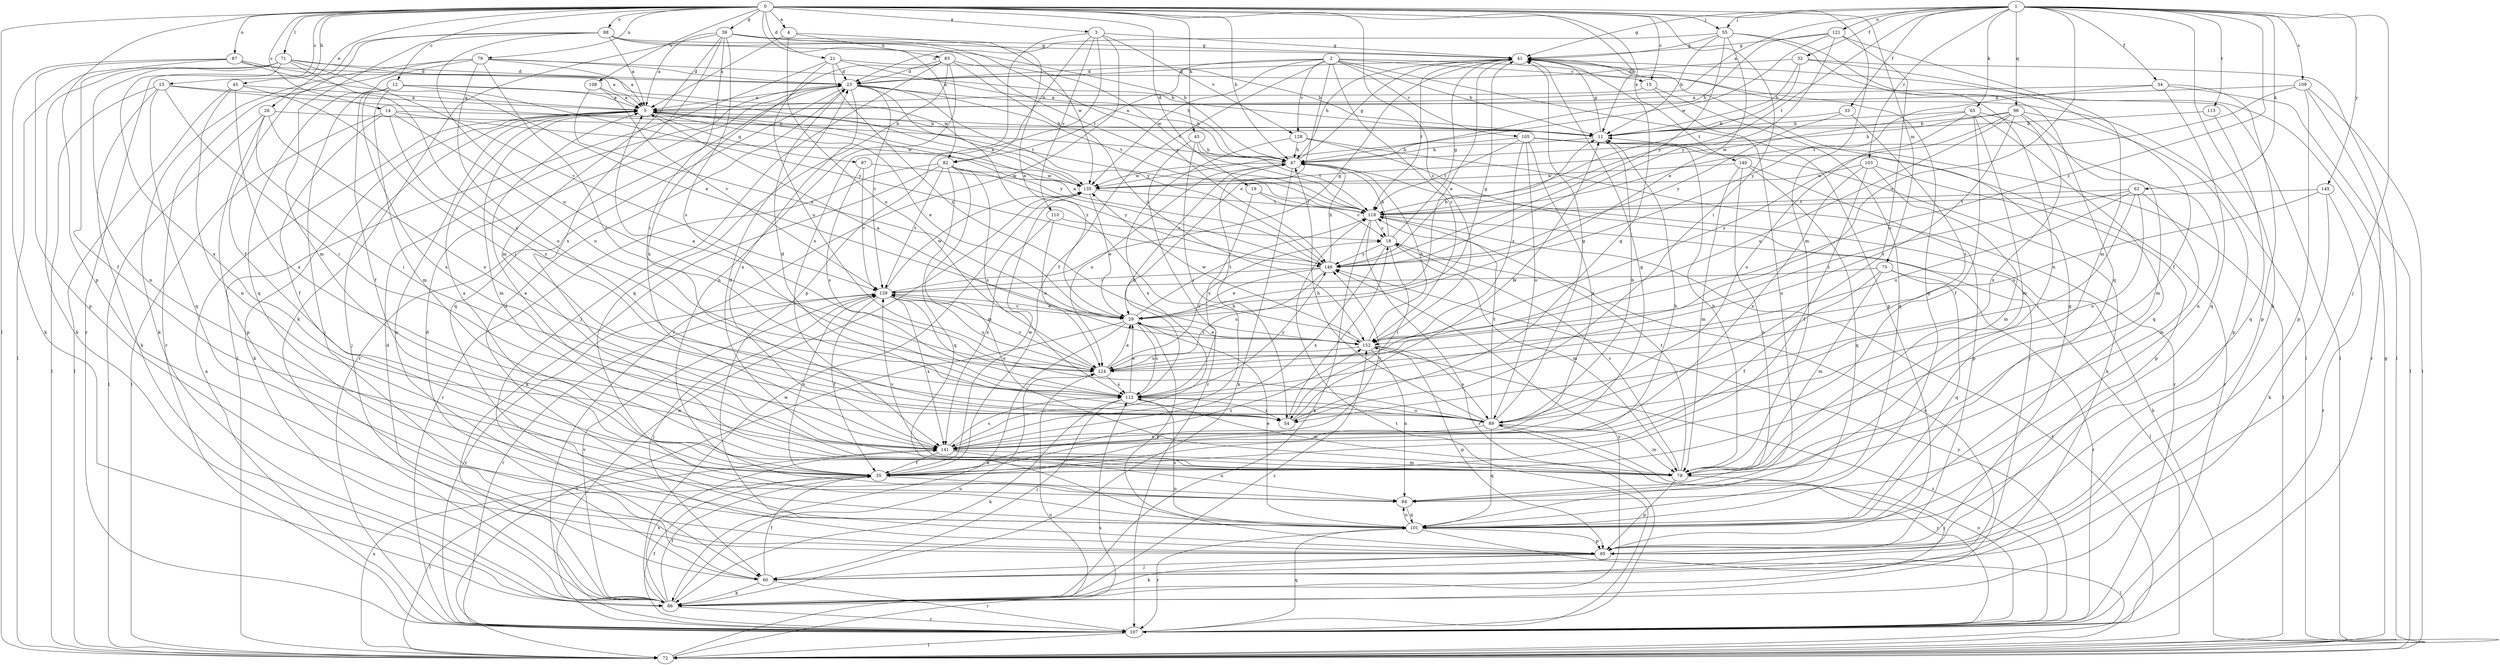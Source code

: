 strict digraph  {
0;
1;
2;
3;
4;
5;
11;
12;
13;
14;
15;
18;
19;
21;
23;
26;
29;
32;
33;
34;
35;
39;
41;
43;
45;
47;
54;
55;
60;
62;
65;
66;
71;
72;
75;
78;
79;
82;
83;
84;
87;
88;
89;
95;
96;
97;
101;
103;
105;
107;
108;
109;
110;
112;
113;
118;
121;
124;
128;
129;
135;
140;
141;
145;
146;
152;
0 -> 3  [label=a];
0 -> 4  [label=a];
0 -> 11  [label=b];
0 -> 12  [label=c];
0 -> 13  [label=c];
0 -> 14  [label=c];
0 -> 15  [label=c];
0 -> 19  [label=d];
0 -> 21  [label=d];
0 -> 26  [label=e];
0 -> 39  [label=g];
0 -> 43  [label=h];
0 -> 45  [label=h];
0 -> 47  [label=h];
0 -> 54  [label=i];
0 -> 55  [label=j];
0 -> 71  [label=l];
0 -> 72  [label=l];
0 -> 75  [label=m];
0 -> 78  [label=m];
0 -> 79  [label=n];
0 -> 82  [label=n];
0 -> 87  [label=o];
0 -> 88  [label=o];
0 -> 95  [label=p];
0 -> 108  [label=s];
0 -> 140  [label=x];
0 -> 152  [label=z];
1 -> 5  [label=a];
1 -> 32  [label=f];
1 -> 33  [label=f];
1 -> 34  [label=f];
1 -> 41  [label=g];
1 -> 55  [label=j];
1 -> 60  [label=j];
1 -> 62  [label=k];
1 -> 65  [label=k];
1 -> 66  [label=k];
1 -> 96  [label=q];
1 -> 103  [label=r];
1 -> 109  [label=s];
1 -> 113  [label=t];
1 -> 118  [label=t];
1 -> 121  [label=u];
1 -> 124  [label=u];
1 -> 145  [label=y];
1 -> 152  [label=z];
2 -> 11  [label=b];
2 -> 15  [label=c];
2 -> 23  [label=d];
2 -> 29  [label=e];
2 -> 35  [label=f];
2 -> 72  [label=l];
2 -> 82  [label=n];
2 -> 95  [label=p];
2 -> 105  [label=r];
2 -> 128  [label=v];
2 -> 135  [label=w];
2 -> 152  [label=z];
3 -> 41  [label=g];
3 -> 82  [label=n];
3 -> 95  [label=p];
3 -> 107  [label=r];
3 -> 110  [label=s];
3 -> 128  [label=v];
3 -> 141  [label=x];
4 -> 5  [label=a];
4 -> 29  [label=e];
4 -> 83  [label=n];
4 -> 124  [label=u];
5 -> 11  [label=b];
5 -> 29  [label=e];
5 -> 60  [label=j];
5 -> 66  [label=k];
5 -> 78  [label=m];
5 -> 97  [label=q];
5 -> 146  [label=y];
11 -> 41  [label=g];
11 -> 47  [label=h];
12 -> 5  [label=a];
12 -> 35  [label=f];
12 -> 60  [label=j];
12 -> 78  [label=m];
12 -> 118  [label=t];
12 -> 141  [label=x];
12 -> 146  [label=y];
13 -> 5  [label=a];
13 -> 47  [label=h];
13 -> 54  [label=i];
13 -> 66  [label=k];
13 -> 72  [label=l];
13 -> 101  [label=q];
14 -> 11  [label=b];
14 -> 35  [label=f];
14 -> 72  [label=l];
14 -> 112  [label=s];
14 -> 124  [label=u];
14 -> 135  [label=w];
15 -> 5  [label=a];
15 -> 84  [label=n];
15 -> 101  [label=q];
18 -> 41  [label=g];
18 -> 47  [label=h];
18 -> 54  [label=i];
18 -> 78  [label=m];
18 -> 141  [label=x];
18 -> 146  [label=y];
19 -> 18  [label=c];
19 -> 112  [label=s];
19 -> 118  [label=t];
21 -> 11  [label=b];
21 -> 23  [label=d];
21 -> 47  [label=h];
21 -> 72  [label=l];
21 -> 124  [label=u];
21 -> 152  [label=z];
23 -> 5  [label=a];
23 -> 47  [label=h];
23 -> 101  [label=q];
23 -> 107  [label=r];
23 -> 118  [label=t];
23 -> 129  [label=v];
23 -> 141  [label=x];
23 -> 146  [label=y];
23 -> 152  [label=z];
26 -> 11  [label=b];
26 -> 54  [label=i];
26 -> 72  [label=l];
26 -> 89  [label=o];
26 -> 95  [label=p];
29 -> 41  [label=g];
29 -> 66  [label=k];
29 -> 72  [label=l];
29 -> 95  [label=p];
29 -> 112  [label=s];
29 -> 118  [label=t];
29 -> 129  [label=v];
29 -> 152  [label=z];
32 -> 11  [label=b];
32 -> 23  [label=d];
32 -> 35  [label=f];
32 -> 72  [label=l];
32 -> 118  [label=t];
33 -> 11  [label=b];
33 -> 112  [label=s];
33 -> 146  [label=y];
34 -> 5  [label=a];
34 -> 72  [label=l];
34 -> 95  [label=p];
34 -> 101  [label=q];
34 -> 146  [label=y];
35 -> 5  [label=a];
35 -> 11  [label=b];
35 -> 41  [label=g];
35 -> 72  [label=l];
35 -> 84  [label=n];
35 -> 129  [label=v];
35 -> 135  [label=w];
35 -> 152  [label=z];
39 -> 5  [label=a];
39 -> 41  [label=g];
39 -> 54  [label=i];
39 -> 66  [label=k];
39 -> 78  [label=m];
39 -> 112  [label=s];
39 -> 135  [label=w];
39 -> 141  [label=x];
39 -> 146  [label=y];
41 -> 23  [label=d];
41 -> 29  [label=e];
41 -> 47  [label=h];
41 -> 72  [label=l];
41 -> 101  [label=q];
41 -> 118  [label=t];
43 -> 47  [label=h];
43 -> 54  [label=i];
43 -> 107  [label=r];
43 -> 118  [label=t];
45 -> 5  [label=a];
45 -> 54  [label=i];
45 -> 72  [label=l];
45 -> 84  [label=n];
45 -> 141  [label=x];
47 -> 41  [label=g];
47 -> 66  [label=k];
47 -> 124  [label=u];
47 -> 135  [label=w];
54 -> 11  [label=b];
54 -> 18  [label=c];
54 -> 41  [label=g];
55 -> 11  [label=b];
55 -> 23  [label=d];
55 -> 29  [label=e];
55 -> 41  [label=g];
55 -> 84  [label=n];
55 -> 101  [label=q];
55 -> 146  [label=y];
60 -> 18  [label=c];
60 -> 23  [label=d];
60 -> 35  [label=f];
60 -> 66  [label=k];
60 -> 107  [label=r];
62 -> 54  [label=i];
62 -> 78  [label=m];
62 -> 89  [label=o];
62 -> 118  [label=t];
62 -> 124  [label=u];
62 -> 152  [label=z];
65 -> 11  [label=b];
65 -> 35  [label=f];
65 -> 78  [label=m];
65 -> 84  [label=n];
65 -> 89  [label=o];
65 -> 101  [label=q];
65 -> 135  [label=w];
66 -> 23  [label=d];
66 -> 35  [label=f];
66 -> 107  [label=r];
66 -> 124  [label=u];
66 -> 129  [label=v];
66 -> 135  [label=w];
66 -> 141  [label=x];
66 -> 146  [label=y];
66 -> 152  [label=z];
71 -> 5  [label=a];
71 -> 23  [label=d];
71 -> 66  [label=k];
71 -> 72  [label=l];
71 -> 84  [label=n];
71 -> 112  [label=s];
71 -> 129  [label=v];
71 -> 141  [label=x];
72 -> 41  [label=g];
72 -> 47  [label=h];
72 -> 112  [label=s];
72 -> 118  [label=t];
72 -> 124  [label=u];
72 -> 141  [label=x];
75 -> 35  [label=f];
75 -> 78  [label=m];
75 -> 101  [label=q];
75 -> 107  [label=r];
75 -> 129  [label=v];
78 -> 5  [label=a];
78 -> 11  [label=b];
78 -> 18  [label=c];
78 -> 23  [label=d];
78 -> 60  [label=j];
78 -> 95  [label=p];
78 -> 118  [label=t];
78 -> 129  [label=v];
79 -> 5  [label=a];
79 -> 11  [label=b];
79 -> 23  [label=d];
79 -> 66  [label=k];
79 -> 89  [label=o];
79 -> 101  [label=q];
79 -> 107  [label=r];
79 -> 112  [label=s];
82 -> 66  [label=k];
82 -> 78  [label=m];
82 -> 101  [label=q];
82 -> 107  [label=r];
82 -> 112  [label=s];
82 -> 129  [label=v];
82 -> 135  [label=w];
82 -> 146  [label=y];
83 -> 23  [label=d];
83 -> 60  [label=j];
83 -> 84  [label=n];
83 -> 101  [label=q];
83 -> 118  [label=t];
83 -> 141  [label=x];
83 -> 152  [label=z];
84 -> 101  [label=q];
87 -> 23  [label=d];
87 -> 29  [label=e];
87 -> 35  [label=f];
87 -> 66  [label=k];
87 -> 95  [label=p];
87 -> 135  [label=w];
88 -> 5  [label=a];
88 -> 35  [label=f];
88 -> 41  [label=g];
88 -> 47  [label=h];
88 -> 78  [label=m];
88 -> 107  [label=r];
88 -> 118  [label=t];
88 -> 124  [label=u];
89 -> 11  [label=b];
89 -> 23  [label=d];
89 -> 41  [label=g];
89 -> 47  [label=h];
89 -> 78  [label=m];
89 -> 101  [label=q];
89 -> 107  [label=r];
89 -> 118  [label=t];
89 -> 141  [label=x];
95 -> 5  [label=a];
95 -> 41  [label=g];
95 -> 60  [label=j];
95 -> 66  [label=k];
96 -> 11  [label=b];
96 -> 47  [label=h];
96 -> 78  [label=m];
96 -> 95  [label=p];
96 -> 112  [label=s];
96 -> 124  [label=u];
96 -> 141  [label=x];
96 -> 152  [label=z];
97 -> 112  [label=s];
97 -> 129  [label=v];
97 -> 135  [label=w];
101 -> 23  [label=d];
101 -> 29  [label=e];
101 -> 72  [label=l];
101 -> 84  [label=n];
101 -> 95  [label=p];
101 -> 107  [label=r];
101 -> 112  [label=s];
103 -> 35  [label=f];
103 -> 78  [label=m];
103 -> 95  [label=p];
103 -> 135  [label=w];
103 -> 141  [label=x];
105 -> 47  [label=h];
105 -> 66  [label=k];
105 -> 72  [label=l];
105 -> 89  [label=o];
105 -> 107  [label=r];
105 -> 118  [label=t];
105 -> 141  [label=x];
105 -> 152  [label=z];
107 -> 5  [label=a];
107 -> 35  [label=f];
107 -> 72  [label=l];
107 -> 89  [label=o];
107 -> 101  [label=q];
107 -> 118  [label=t];
107 -> 129  [label=v];
107 -> 135  [label=w];
107 -> 146  [label=y];
107 -> 152  [label=z];
108 -> 5  [label=a];
108 -> 29  [label=e];
108 -> 129  [label=v];
109 -> 5  [label=a];
109 -> 72  [label=l];
109 -> 95  [label=p];
109 -> 107  [label=r];
109 -> 118  [label=t];
110 -> 18  [label=c];
110 -> 124  [label=u];
110 -> 141  [label=x];
112 -> 29  [label=e];
112 -> 47  [label=h];
112 -> 54  [label=i];
112 -> 60  [label=j];
112 -> 66  [label=k];
112 -> 78  [label=m];
112 -> 89  [label=o];
112 -> 146  [label=y];
113 -> 11  [label=b];
113 -> 101  [label=q];
118 -> 18  [label=c];
118 -> 66  [label=k];
118 -> 72  [label=l];
118 -> 107  [label=r];
121 -> 41  [label=g];
121 -> 47  [label=h];
121 -> 78  [label=m];
121 -> 89  [label=o];
121 -> 135  [label=w];
121 -> 146  [label=y];
124 -> 5  [label=a];
124 -> 18  [label=c];
124 -> 29  [label=e];
124 -> 112  [label=s];
124 -> 129  [label=v];
128 -> 47  [label=h];
128 -> 60  [label=j];
128 -> 107  [label=r];
128 -> 141  [label=x];
129 -> 29  [label=e];
129 -> 35  [label=f];
129 -> 41  [label=g];
129 -> 60  [label=j];
129 -> 89  [label=o];
129 -> 107  [label=r];
129 -> 124  [label=u];
129 -> 135  [label=w];
129 -> 141  [label=x];
135 -> 5  [label=a];
135 -> 29  [label=e];
135 -> 118  [label=t];
140 -> 78  [label=m];
140 -> 84  [label=n];
140 -> 95  [label=p];
140 -> 101  [label=q];
140 -> 135  [label=w];
141 -> 35  [label=f];
141 -> 47  [label=h];
141 -> 78  [label=m];
141 -> 84  [label=n];
141 -> 112  [label=s];
141 -> 146  [label=y];
145 -> 66  [label=k];
145 -> 107  [label=r];
145 -> 118  [label=t];
145 -> 124  [label=u];
146 -> 5  [label=a];
146 -> 11  [label=b];
146 -> 29  [label=e];
146 -> 47  [label=h];
146 -> 124  [label=u];
146 -> 129  [label=v];
152 -> 5  [label=a];
152 -> 29  [label=e];
152 -> 47  [label=h];
152 -> 84  [label=n];
152 -> 89  [label=o];
152 -> 95  [label=p];
152 -> 124  [label=u];
152 -> 135  [label=w];
}
